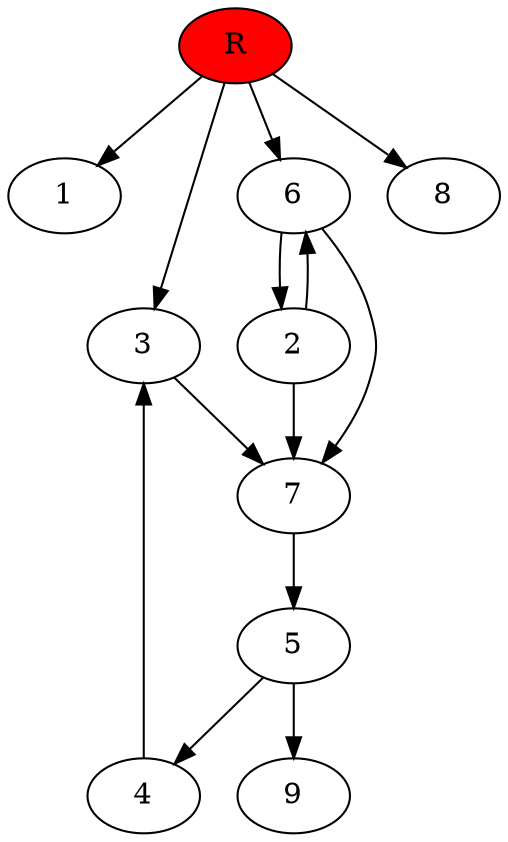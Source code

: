 digraph prb41906 {
	1
	2
	3
	4
	5
	6
	7
	8
	R [fillcolor="#ff0000" style=filled]
	2 -> 6
	2 -> 7
	3 -> 7
	4 -> 3
	5 -> 4
	5 -> 9
	6 -> 2
	6 -> 7
	7 -> 5
	R -> 1
	R -> 3
	R -> 6
	R -> 8
}
